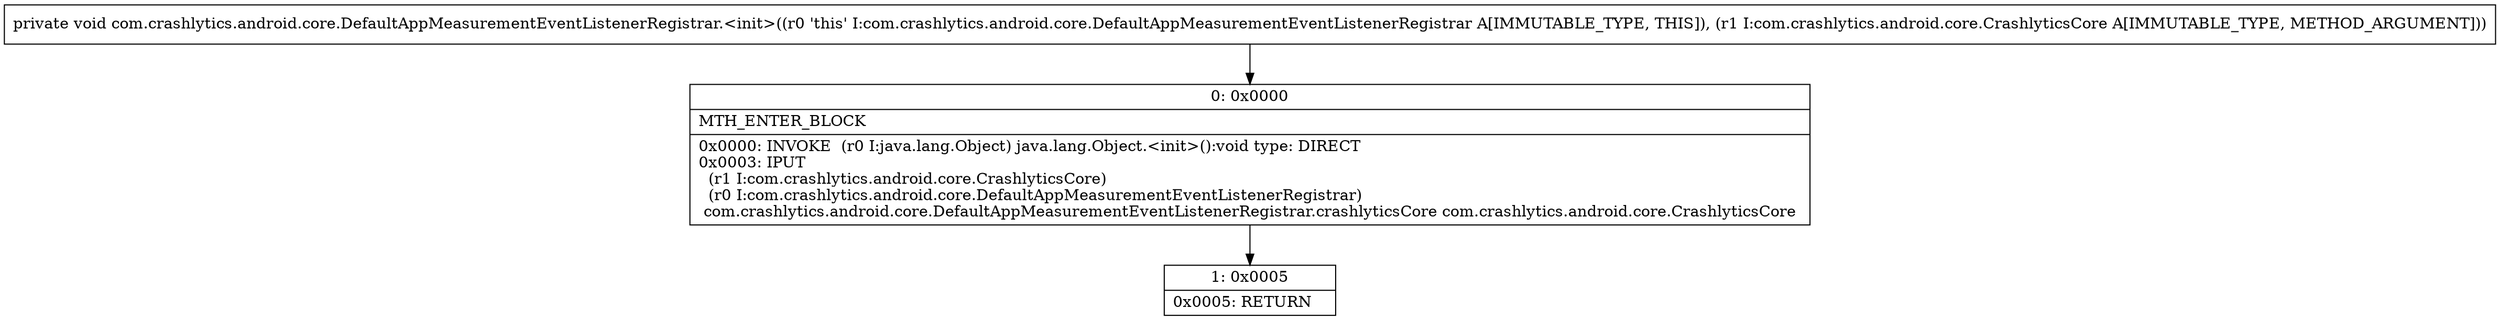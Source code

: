 digraph "CFG forcom.crashlytics.android.core.DefaultAppMeasurementEventListenerRegistrar.\<init\>(Lcom\/crashlytics\/android\/core\/CrashlyticsCore;)V" {
Node_0 [shape=record,label="{0\:\ 0x0000|MTH_ENTER_BLOCK\l|0x0000: INVOKE  (r0 I:java.lang.Object) java.lang.Object.\<init\>():void type: DIRECT \l0x0003: IPUT  \l  (r1 I:com.crashlytics.android.core.CrashlyticsCore)\l  (r0 I:com.crashlytics.android.core.DefaultAppMeasurementEventListenerRegistrar)\l com.crashlytics.android.core.DefaultAppMeasurementEventListenerRegistrar.crashlyticsCore com.crashlytics.android.core.CrashlyticsCore \l}"];
Node_1 [shape=record,label="{1\:\ 0x0005|0x0005: RETURN   \l}"];
MethodNode[shape=record,label="{private void com.crashlytics.android.core.DefaultAppMeasurementEventListenerRegistrar.\<init\>((r0 'this' I:com.crashlytics.android.core.DefaultAppMeasurementEventListenerRegistrar A[IMMUTABLE_TYPE, THIS]), (r1 I:com.crashlytics.android.core.CrashlyticsCore A[IMMUTABLE_TYPE, METHOD_ARGUMENT])) }"];
MethodNode -> Node_0;
Node_0 -> Node_1;
}

